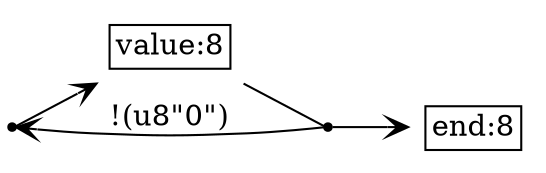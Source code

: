 digraph G {
  rankdir = LR;
  node [shape=plaintext];
  edge [arrowhead=vee];

  n0 [shape=point];
  n1 [label=<
    <TABLE BORDER="0" CELLBORDER="1" CELLSPACING="0">
      <TR><TD>value:8</TD></TR>
    </TABLE>
  >];
  n2 [shape=point];
  n3 [label=<
    <TABLE BORDER="0" CELLBORDER="1" CELLSPACING="0">
      <TR><TD>end:8</TD></TR>
    </TABLE>
  >];

  n2 -> n0 [label="!(u8\"0\")"];
  n0 -> n1;
  n1 -> n2 [arrowhead=none];
  n2 -> n3;
}